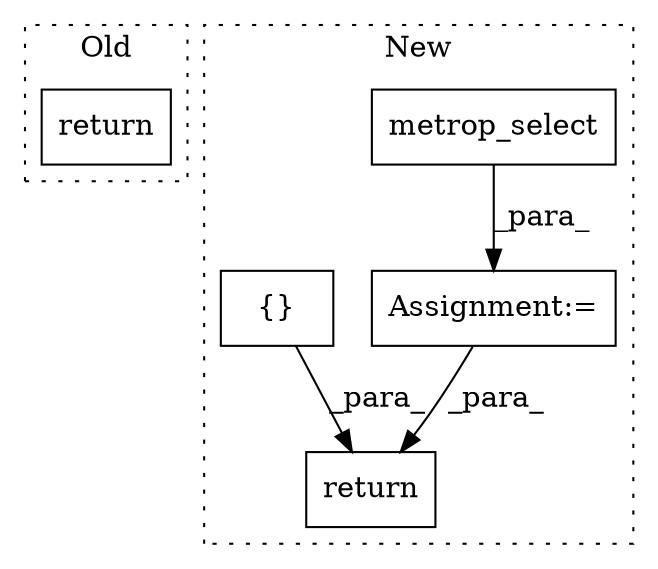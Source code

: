 digraph G {
subgraph cluster0 {
1 [label="return" a="41" s="3667" l="7" shape="box"];
label = "Old";
style="dotted";
}
subgraph cluster1 {
2 [label="metrop_select" a="32" s="3735,3760" l="14,1" shape="box"];
3 [label="Assignment:=" a="7" s="3734" l="1" shape="box"];
4 [label="return" a="41" s="3912" l="12" shape="box"];
5 [label="{}" a="4" s="3951,3957" l="1,1" shape="box"];
label = "New";
style="dotted";
}
2 -> 3 [label="_para_"];
3 -> 4 [label="_para_"];
5 -> 4 [label="_para_"];
}